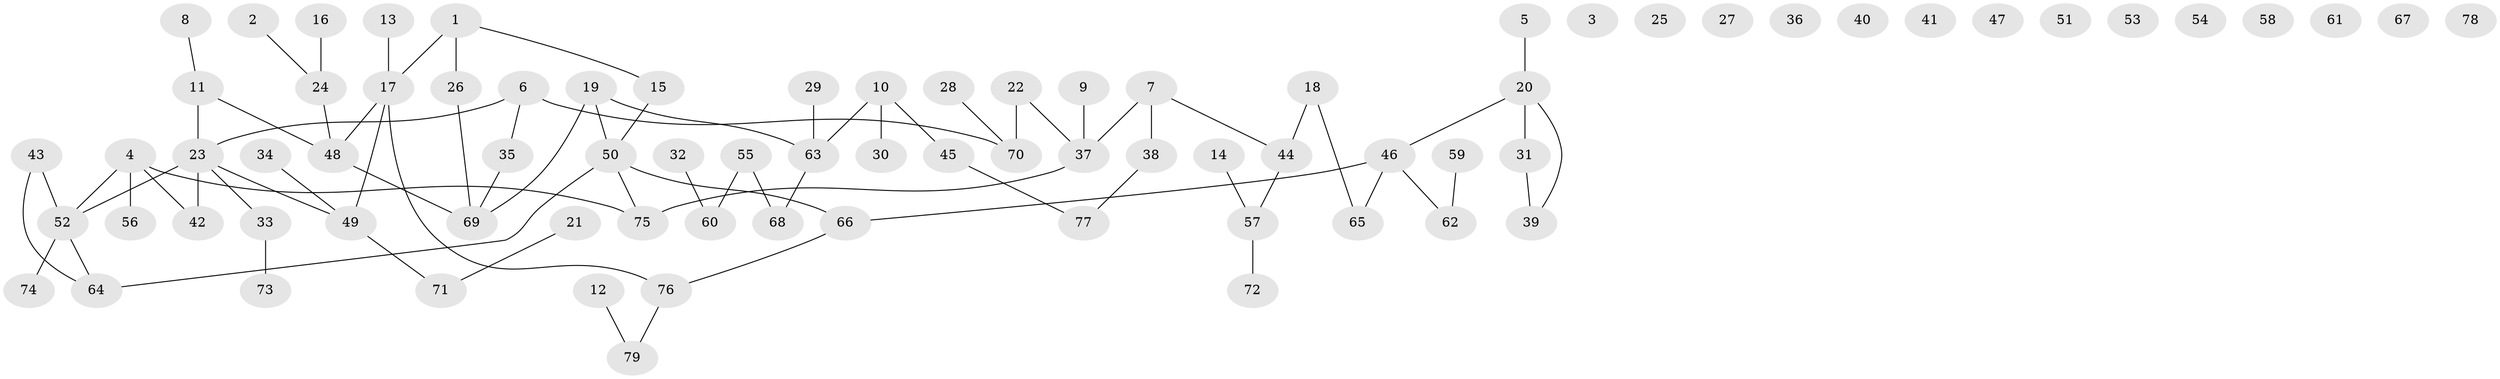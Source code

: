 // Generated by graph-tools (version 1.1) at 2025/12/03/09/25 04:12:53]
// undirected, 79 vertices, 77 edges
graph export_dot {
graph [start="1"]
  node [color=gray90,style=filled];
  1;
  2;
  3;
  4;
  5;
  6;
  7;
  8;
  9;
  10;
  11;
  12;
  13;
  14;
  15;
  16;
  17;
  18;
  19;
  20;
  21;
  22;
  23;
  24;
  25;
  26;
  27;
  28;
  29;
  30;
  31;
  32;
  33;
  34;
  35;
  36;
  37;
  38;
  39;
  40;
  41;
  42;
  43;
  44;
  45;
  46;
  47;
  48;
  49;
  50;
  51;
  52;
  53;
  54;
  55;
  56;
  57;
  58;
  59;
  60;
  61;
  62;
  63;
  64;
  65;
  66;
  67;
  68;
  69;
  70;
  71;
  72;
  73;
  74;
  75;
  76;
  77;
  78;
  79;
  1 -- 15;
  1 -- 17;
  1 -- 26;
  2 -- 24;
  4 -- 42;
  4 -- 52;
  4 -- 56;
  4 -- 75;
  5 -- 20;
  6 -- 23;
  6 -- 35;
  6 -- 70;
  7 -- 37;
  7 -- 38;
  7 -- 44;
  8 -- 11;
  9 -- 37;
  10 -- 30;
  10 -- 45;
  10 -- 63;
  11 -- 23;
  11 -- 48;
  12 -- 79;
  13 -- 17;
  14 -- 57;
  15 -- 50;
  16 -- 24;
  17 -- 48;
  17 -- 49;
  17 -- 76;
  18 -- 44;
  18 -- 65;
  19 -- 50;
  19 -- 63;
  19 -- 69;
  20 -- 31;
  20 -- 39;
  20 -- 46;
  21 -- 71;
  22 -- 37;
  22 -- 70;
  23 -- 33;
  23 -- 42;
  23 -- 49;
  23 -- 52;
  24 -- 48;
  26 -- 69;
  28 -- 70;
  29 -- 63;
  31 -- 39;
  32 -- 60;
  33 -- 73;
  34 -- 49;
  35 -- 69;
  37 -- 75;
  38 -- 77;
  43 -- 52;
  43 -- 64;
  44 -- 57;
  45 -- 77;
  46 -- 62;
  46 -- 65;
  46 -- 66;
  48 -- 69;
  49 -- 71;
  50 -- 64;
  50 -- 66;
  50 -- 75;
  52 -- 64;
  52 -- 74;
  55 -- 60;
  55 -- 68;
  57 -- 72;
  59 -- 62;
  63 -- 68;
  66 -- 76;
  76 -- 79;
}
